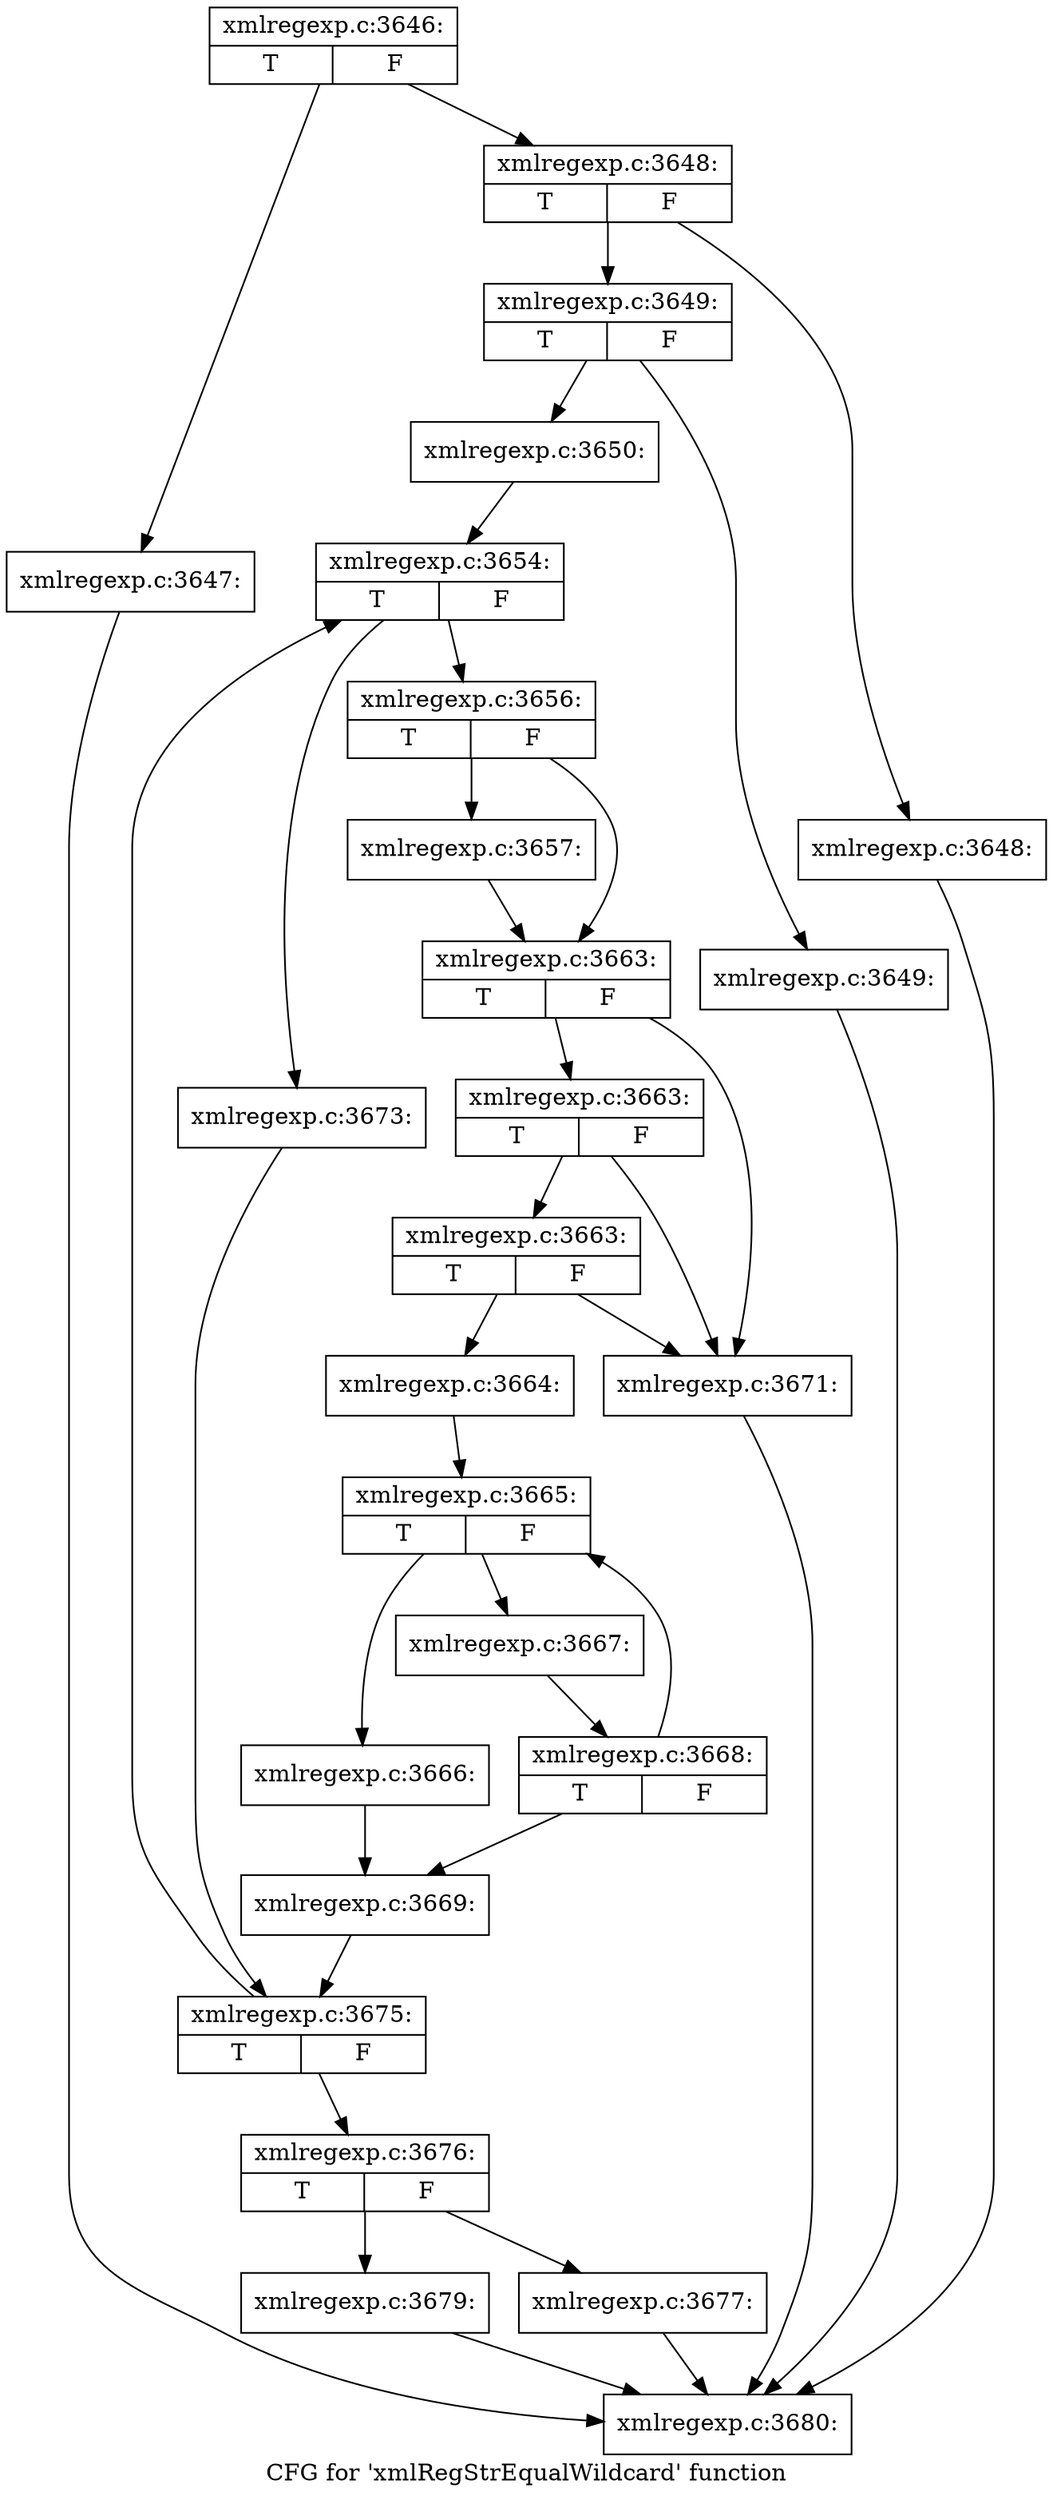 digraph "CFG for 'xmlRegStrEqualWildcard' function" {
	label="CFG for 'xmlRegStrEqualWildcard' function";

	Node0x41ff890 [shape=record,label="{xmlregexp.c:3646:|{<s0>T|<s1>F}}"];
	Node0x41ff890 -> Node0x41ffc50;
	Node0x41ff890 -> Node0x41ffca0;
	Node0x41ffc50 [shape=record,label="{xmlregexp.c:3647:}"];
	Node0x41ffc50 -> Node0x42334b0;
	Node0x41ffca0 [shape=record,label="{xmlregexp.c:3648:|{<s0>T|<s1>F}}"];
	Node0x41ffca0 -> Node0x4234080;
	Node0x41ffca0 -> Node0x42340d0;
	Node0x4234080 [shape=record,label="{xmlregexp.c:3648:}"];
	Node0x4234080 -> Node0x42334b0;
	Node0x42340d0 [shape=record,label="{xmlregexp.c:3649:|{<s0>T|<s1>F}}"];
	Node0x42340d0 -> Node0x4234560;
	Node0x42340d0 -> Node0x42345b0;
	Node0x4234560 [shape=record,label="{xmlregexp.c:3649:}"];
	Node0x4234560 -> Node0x42334b0;
	Node0x42345b0 [shape=record,label="{xmlregexp.c:3650:}"];
	Node0x42345b0 -> Node0x4234a70;
	Node0x4234a70 [shape=record,label="{xmlregexp.c:3654:|{<s0>T|<s1>F}}"];
	Node0x4234a70 -> Node0x4234da0;
	Node0x4234a70 -> Node0x4234df0;
	Node0x4234da0 [shape=record,label="{xmlregexp.c:3656:|{<s0>T|<s1>F}}"];
	Node0x4234da0 -> Node0x4235370;
	Node0x4234da0 -> Node0x42353c0;
	Node0x4235370 [shape=record,label="{xmlregexp.c:3657:}"];
	Node0x4235370 -> Node0x42353c0;
	Node0x42353c0 [shape=record,label="{xmlregexp.c:3663:|{<s0>T|<s1>F}}"];
	Node0x42353c0 -> Node0x42366f0;
	Node0x42353c0 -> Node0x4236620;
	Node0x42366f0 [shape=record,label="{xmlregexp.c:3663:|{<s0>T|<s1>F}}"];
	Node0x42366f0 -> Node0x4236670;
	Node0x42366f0 -> Node0x4236620;
	Node0x4236670 [shape=record,label="{xmlregexp.c:3663:|{<s0>T|<s1>F}}"];
	Node0x4236670 -> Node0x4236580;
	Node0x4236670 -> Node0x4236620;
	Node0x4236580 [shape=record,label="{xmlregexp.c:3664:}"];
	Node0x4236580 -> Node0x4237320;
	Node0x4237320 [shape=record,label="{xmlregexp.c:3665:|{<s0>T|<s1>F}}"];
	Node0x4237320 -> Node0x42375f0;
	Node0x4237320 -> Node0x4237640;
	Node0x42375f0 [shape=record,label="{xmlregexp.c:3666:}"];
	Node0x42375f0 -> Node0x4237280;
	Node0x4237640 [shape=record,label="{xmlregexp.c:3667:}"];
	Node0x4237640 -> Node0x42372d0;
	Node0x42372d0 [shape=record,label="{xmlregexp.c:3668:|{<s0>T|<s1>F}}"];
	Node0x42372d0 -> Node0x4237320;
	Node0x42372d0 -> Node0x4237280;
	Node0x4237280 [shape=record,label="{xmlregexp.c:3669:}"];
	Node0x4237280 -> Node0x4234a20;
	Node0x4236620 [shape=record,label="{xmlregexp.c:3671:}"];
	Node0x4236620 -> Node0x42334b0;
	Node0x4234df0 [shape=record,label="{xmlregexp.c:3673:}"];
	Node0x4234df0 -> Node0x4234a20;
	Node0x4234a20 [shape=record,label="{xmlregexp.c:3675:|{<s0>T|<s1>F}}"];
	Node0x4234a20 -> Node0x4234a70;
	Node0x4234a20 -> Node0x42349d0;
	Node0x42349d0 [shape=record,label="{xmlregexp.c:3676:|{<s0>T|<s1>F}}"];
	Node0x42349d0 -> Node0x42365d0;
	Node0x42349d0 -> Node0x4238ab0;
	Node0x42365d0 [shape=record,label="{xmlregexp.c:3677:}"];
	Node0x42365d0 -> Node0x42334b0;
	Node0x4238ab0 [shape=record,label="{xmlregexp.c:3679:}"];
	Node0x4238ab0 -> Node0x42334b0;
	Node0x42334b0 [shape=record,label="{xmlregexp.c:3680:}"];
}
